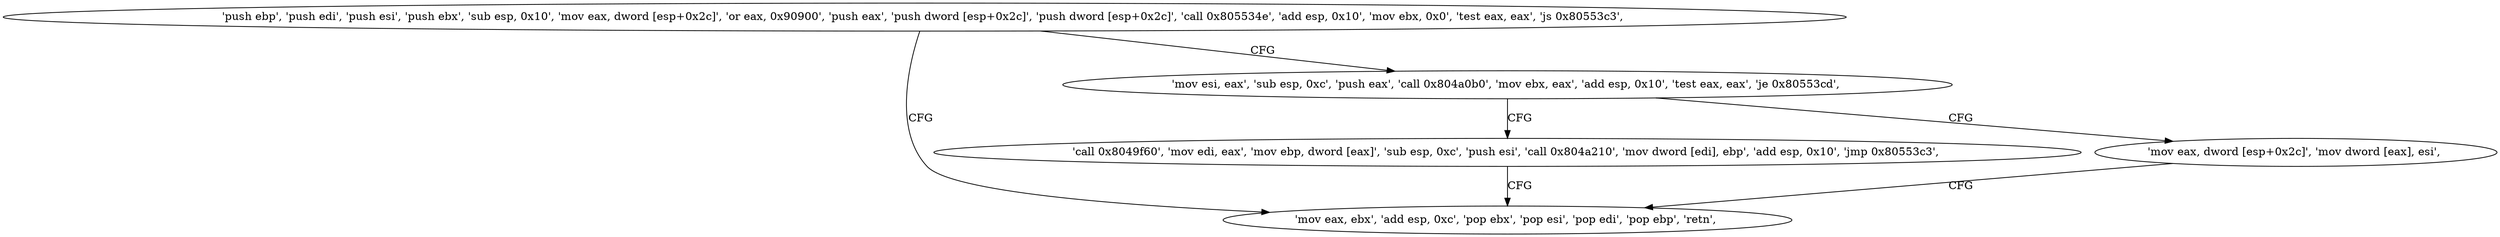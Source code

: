 digraph "func" {
"134566783" [label = "'push ebp', 'push edi', 'push esi', 'push ebx', 'sub esp, 0x10', 'mov eax, dword [esp+0x2c]', 'or eax, 0x90900', 'push eax', 'push dword [esp+0x2c]', 'push dword [esp+0x2c]', 'call 0x805534e', 'add esp, 0x10', 'mov ebx, 0x0', 'test eax, eax', 'js 0x80553c3', " ]
"134566851" [label = "'mov eax, ebx', 'add esp, 0xc', 'pop ebx', 'pop esi', 'pop edi', 'pop ebp', 'retn', " ]
"134566825" [label = "'mov esi, eax', 'sub esp, 0xc', 'push eax', 'call 0x804a0b0', 'mov ebx, eax', 'add esp, 0x10', 'test eax, eax', 'je 0x80553cd', " ]
"134566861" [label = "'call 0x8049f60', 'mov edi, eax', 'mov ebp, dword [eax]', 'sub esp, 0xc', 'push esi', 'call 0x804a210', 'mov dword [edi], ebp', 'add esp, 0x10', 'jmp 0x80553c3', " ]
"134566845" [label = "'mov eax, dword [esp+0x2c]', 'mov dword [eax], esi', " ]
"134566783" -> "134566851" [ label = "CFG" ]
"134566783" -> "134566825" [ label = "CFG" ]
"134566825" -> "134566861" [ label = "CFG" ]
"134566825" -> "134566845" [ label = "CFG" ]
"134566861" -> "134566851" [ label = "CFG" ]
"134566845" -> "134566851" [ label = "CFG" ]
}
